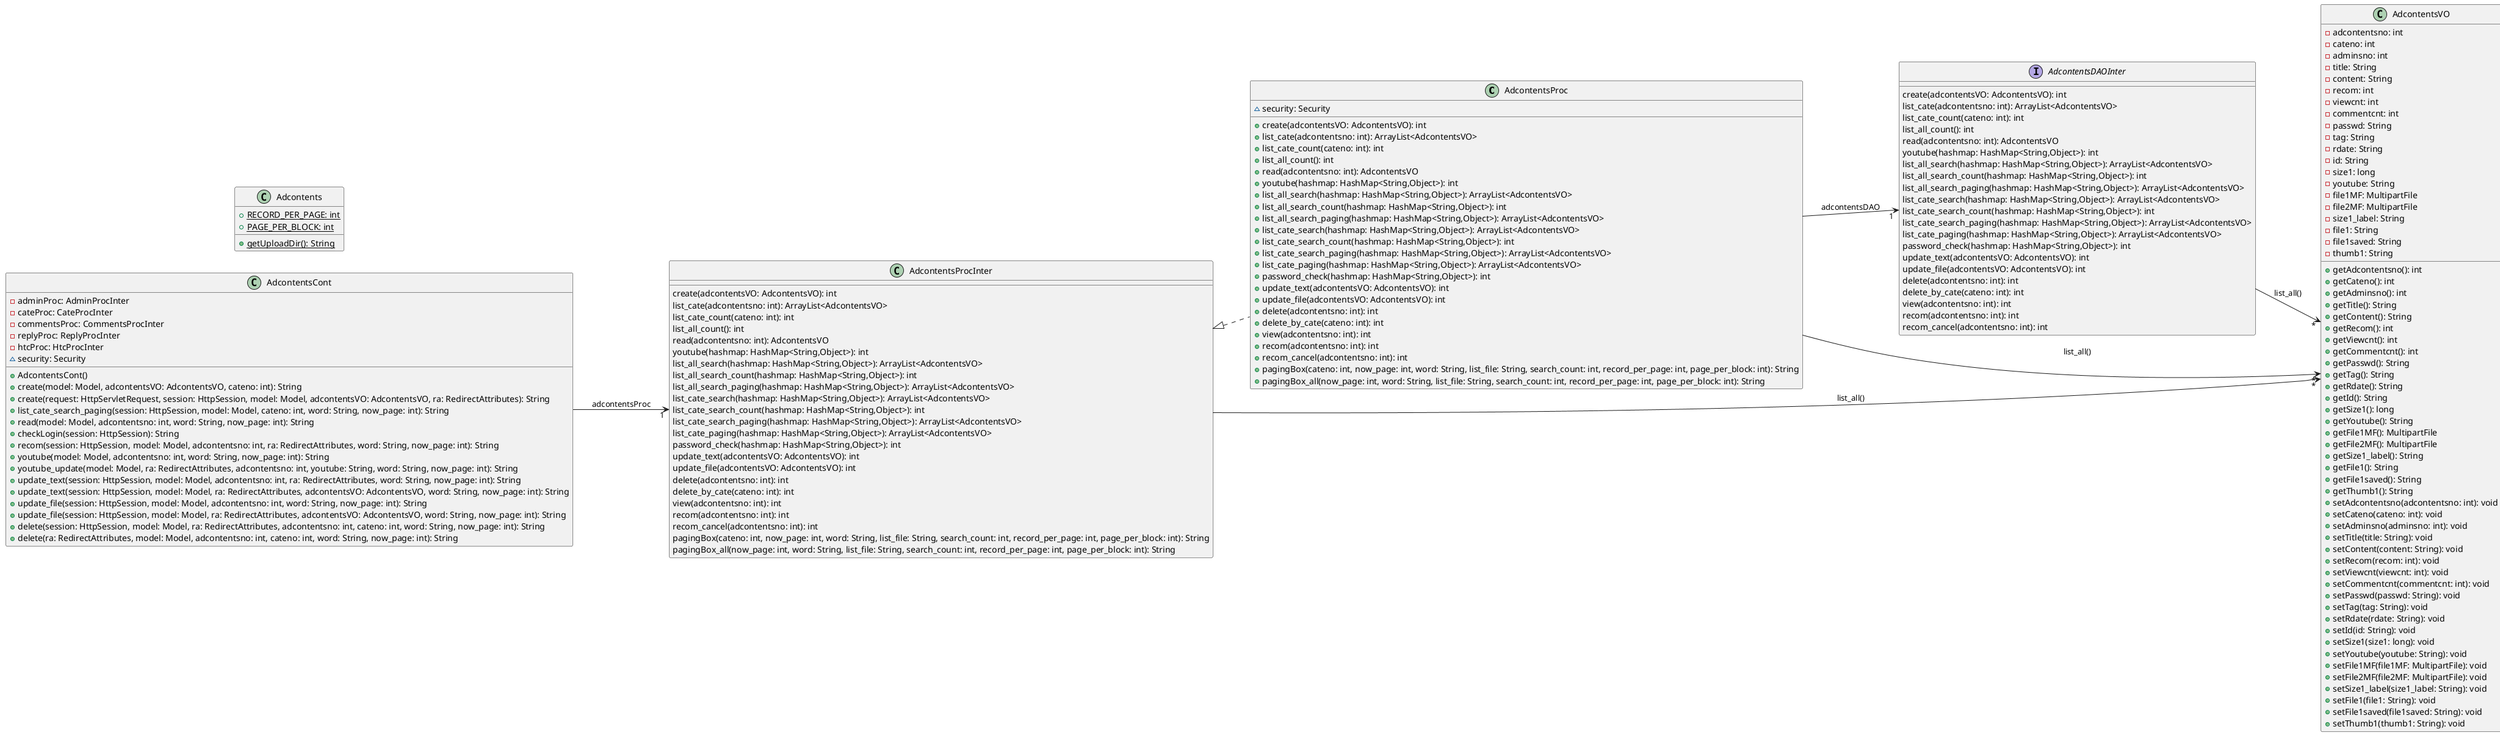 @startumld
left to right direction

class AdcontentsProc [[java:dev.mvc.adcontents.AdcontentsProc]] {
	~security: Security
	+create(adcontentsVO: AdcontentsVO): int
	+list_cate(adcontentsno: int): ArrayList<AdcontentsVO>
	+list_cate_count(cateno: int): int
	+list_all_count(): int
	+read(adcontentsno: int): AdcontentsVO
	+youtube(hashmap: HashMap<String,Object>): int
	+list_all_search(hashmap: HashMap<String,Object>): ArrayList<AdcontentsVO>
	+list_all_search_count(hashmap: HashMap<String,Object>): int
	+list_all_search_paging(hashmap: HashMap<String,Object>): ArrayList<AdcontentsVO>
	+list_cate_search(hashmap: HashMap<String,Object>): ArrayList<AdcontentsVO>
	+list_cate_search_count(hashmap: HashMap<String,Object>): int
	+list_cate_search_paging(hashmap: HashMap<String,Object>): ArrayList<AdcontentsVO>
	+list_cate_paging(hashmap: HashMap<String,Object>): ArrayList<AdcontentsVO>
	+password_check(hashmap: HashMap<String,Object>): int
	+update_text(adcontentsVO: AdcontentsVO): int
	+update_file(adcontentsVO: AdcontentsVO): int
	+delete(adcontentsno: int): int
	+delete_by_cate(cateno: int): int
	+view(adcontentsno: int): int
	+recom(adcontentsno: int): int
	+recom_cancel(adcontentsno: int): int
	+pagingBox(cateno: int, now_page: int, word: String, list_file: String, search_count: int, record_per_page: int, page_per_block: int): String
	+pagingBox_all(now_page: int, word: String, list_file: String, search_count: int, record_per_page: int, page_per_block: int): String
}
class AdcontentsDAOInter {
}
AdcontentsProc --> "1" AdcontentsDAOInter : adcontentsDAO
class AdcontentsVO {
}
AdcontentsProc --> "*" AdcontentsVO : list_all()
interface AdcontentsProcInter {
}
AdcontentsProcInter <|.. AdcontentsProc
class Adcontents [[java:dev.mvc.adcontents.Adcontents]] {
	+{static} RECORD_PER_PAGE: int
	+{static} PAGE_PER_BLOCK: int
	+{static} getUploadDir(): String
}
interface AdcontentsProcInter [[java:dev.mvc.adcontents.AdcontentsProcInter]] {
	create(adcontentsVO: AdcontentsVO): int
	list_cate(adcontentsno: int): ArrayList<AdcontentsVO>
	list_cate_count(cateno: int): int
	list_all_count(): int
	read(adcontentsno: int): AdcontentsVO
	youtube(hashmap: HashMap<String,Object>): int
	list_all_search(hashmap: HashMap<String,Object>): ArrayList<AdcontentsVO>
	list_all_search_count(hashmap: HashMap<String,Object>): int
	list_all_search_paging(hashmap: HashMap<String,Object>): ArrayList<AdcontentsVO>
	list_cate_search(hashmap: HashMap<String,Object>): ArrayList<AdcontentsVO>
	list_cate_search_count(hashmap: HashMap<String,Object>): int
	list_cate_search_paging(hashmap: HashMap<String,Object>): ArrayList<AdcontentsVO>
	list_cate_paging(hashmap: HashMap<String,Object>): ArrayList<AdcontentsVO>
	password_check(hashmap: HashMap<String,Object>): int
	update_text(adcontentsVO: AdcontentsVO): int
	update_file(adcontentsVO: AdcontentsVO): int
	delete(adcontentsno: int): int
	delete_by_cate(cateno: int): int
	view(adcontentsno: int): int
	recom(adcontentsno: int): int
	recom_cancel(adcontentsno: int): int
	pagingBox(cateno: int, now_page: int, word: String, list_file: String, search_count: int, record_per_page: int, page_per_block: int): String
	pagingBox_all(now_page: int, word: String, list_file: String, search_count: int, record_per_page: int, page_per_block: int): String
}
class AdcontentsVO {
}
AdcontentsProcInter --> "*" AdcontentsVO : list_all()
interface AdcontentsDAOInter [[java:dev.mvc.adcontents.AdcontentsDAOInter]] {
	create(adcontentsVO: AdcontentsVO): int
	list_cate(adcontentsno: int): ArrayList<AdcontentsVO>
	list_cate_count(cateno: int): int
	list_all_count(): int
	read(adcontentsno: int): AdcontentsVO
	youtube(hashmap: HashMap<String,Object>): int
	list_all_search(hashmap: HashMap<String,Object>): ArrayList<AdcontentsVO>
	list_all_search_count(hashmap: HashMap<String,Object>): int
	list_all_search_paging(hashmap: HashMap<String,Object>): ArrayList<AdcontentsVO>
	list_cate_search(hashmap: HashMap<String,Object>): ArrayList<AdcontentsVO>
	list_cate_search_count(hashmap: HashMap<String,Object>): int
	list_cate_search_paging(hashmap: HashMap<String,Object>): ArrayList<AdcontentsVO>
	list_cate_paging(hashmap: HashMap<String,Object>): ArrayList<AdcontentsVO>
	password_check(hashmap: HashMap<String,Object>): int
	update_text(adcontentsVO: AdcontentsVO): int
	update_file(adcontentsVO: AdcontentsVO): int
	delete(adcontentsno: int): int
	delete_by_cate(cateno: int): int
	view(adcontentsno: int): int
	recom(adcontentsno: int): int
	recom_cancel(adcontentsno: int): int
}
class AdcontentsVO {
}
AdcontentsDAOInter --> "*" AdcontentsVO : list_all()
class AdcontentsVO [[java:dev.mvc.adcontents.AdcontentsVO]] {
	-adcontentsno: int
	-cateno: int
	-adminsno: int
	-title: String
	-content: String
	-recom: int
	-viewcnt: int
	-commentcnt: int
	-passwd: String
	-tag: String
	-rdate: String
	-id: String
	-size1: long
	-youtube: String
	-file1MF: MultipartFile
	-file2MF: MultipartFile
	-size1_label: String
	-file1: String
	-file1saved: String
	-thumb1: String
	+getAdcontentsno(): int
	+getCateno(): int
	+getAdminsno(): int
	+getTitle(): String
	+getContent(): String
	+getRecom(): int
	+getViewcnt(): int
	+getCommentcnt(): int
	+getPasswd(): String
	+getTag(): String
	+getRdate(): String
	+getId(): String
	+getSize1(): long
	+getYoutube(): String
	+getFile1MF(): MultipartFile
	+getFile2MF(): MultipartFile
	+getSize1_label(): String
	+getFile1(): String
	+getFile1saved(): String
	+getThumb1(): String
	+setAdcontentsno(adcontentsno: int): void
	+setCateno(cateno: int): void
	+setAdminsno(adminsno: int): void
	+setTitle(title: String): void
	+setContent(content: String): void
	+setRecom(recom: int): void
	+setViewcnt(viewcnt: int): void
	+setCommentcnt(commentcnt: int): void
	+setPasswd(passwd: String): void
	+setTag(tag: String): void
	+setRdate(rdate: String): void
	+setId(id: String): void
	+setSize1(size1: long): void
	+setYoutube(youtube: String): void
	+setFile1MF(file1MF: MultipartFile): void
	+setFile2MF(file2MF: MultipartFile): void
	+setSize1_label(size1_label: String): void
	+setFile1(file1: String): void
	+setFile1saved(file1saved: String): void
	+setThumb1(thumb1: String): void
}
class AdcontentsCont [[java:dev.mvc.adcontents.AdcontentsCont]] {
	-adminProc: AdminProcInter
	-cateProc: CateProcInter
	-commentsProc: CommentsProcInter
	-replyProc: ReplyProcInter
	-htcProc: HtcProcInter
	~security: Security
	+AdcontentsCont()
	+create(model: Model, adcontentsVO: AdcontentsVO, cateno: int): String
	+create(request: HttpServletRequest, session: HttpSession, model: Model, adcontentsVO: AdcontentsVO, ra: RedirectAttributes): String
	+list_cate_search_paging(session: HttpSession, model: Model, cateno: int, word: String, now_page: int): String
	+read(model: Model, adcontentsno: int, word: String, now_page: int): String
	+checkLogin(session: HttpSession): String
	+recom(session: HttpSession, model: Model, adcontentsno: int, ra: RedirectAttributes, word: String, now_page: int): String
	+youtube(model: Model, adcontentsno: int, word: String, now_page: int): String
	+youtube_update(model: Model, ra: RedirectAttributes, adcontentsno: int, youtube: String, word: String, now_page: int): String
	+update_text(session: HttpSession, model: Model, adcontentsno: int, ra: RedirectAttributes, word: String, now_page: int): String
	+update_text(session: HttpSession, model: Model, ra: RedirectAttributes, adcontentsVO: AdcontentsVO, word: String, now_page: int): String
	+update_file(session: HttpSession, model: Model, adcontentsno: int, word: String, now_page: int): String
	+update_file(session: HttpSession, model: Model, ra: RedirectAttributes, adcontentsVO: AdcontentsVO, word: String, now_page: int): String
	+delete(session: HttpSession, model: Model, ra: RedirectAttributes, adcontentsno: int, cateno: int, word: String, now_page: int): String
	+delete(ra: RedirectAttributes, model: Model, adcontentsno: int, cateno: int, word: String, now_page: int): String
}
class AdcontentsProcInter {
}
AdcontentsCont --> "1" AdcontentsProcInter : adcontentsProc

@enduml